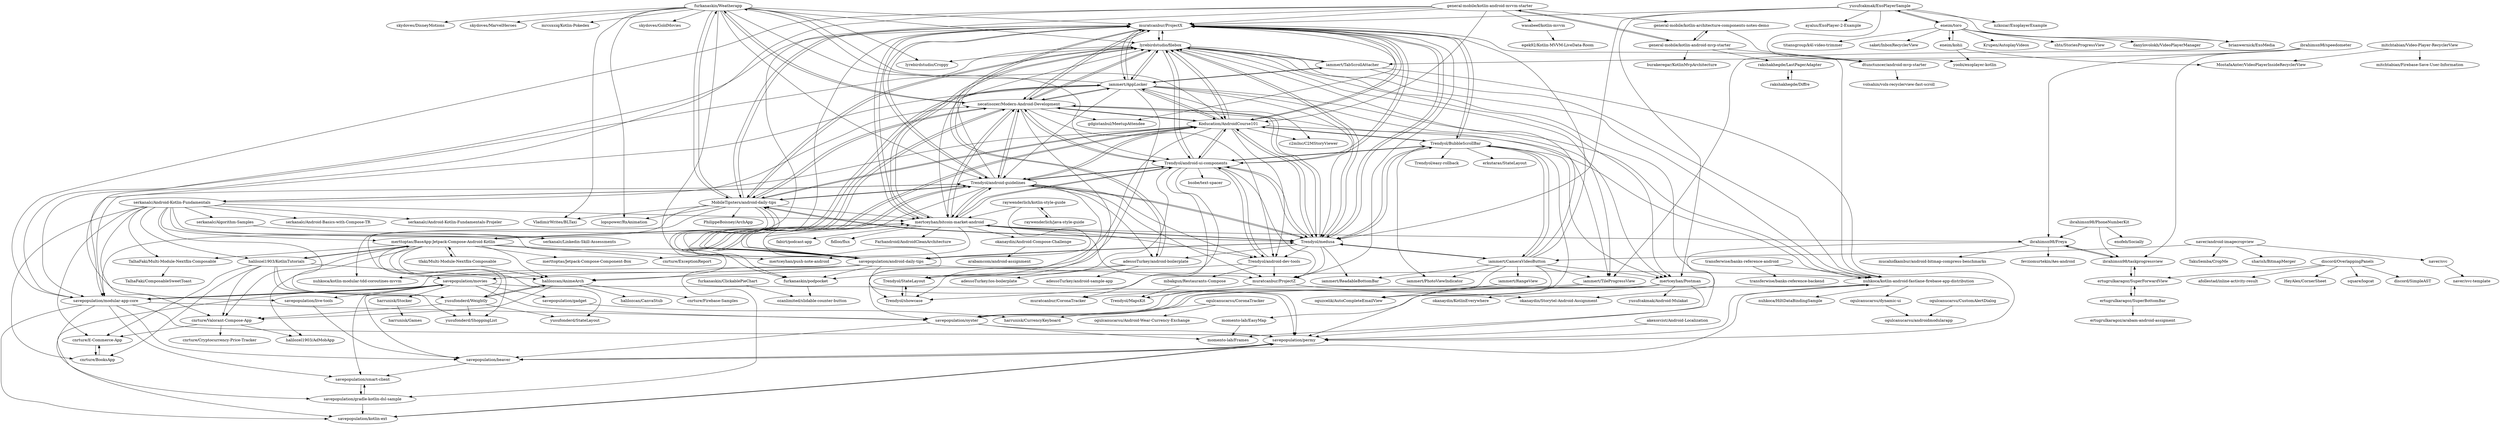 digraph G {
"furkanaskin/Weatherapp" -> "muratcanbur/ProjectX"
"furkanaskin/Weatherapp" -> "lyrebirdstudio/filebox"
"furkanaskin/Weatherapp" -> "necatisozer/Modern-Android-Development"
"furkanaskin/Weatherapp" -> "Koducation/AndroidCourse101"
"furkanaskin/Weatherapp" -> "MobileTipsters/android-daily-tips"
"furkanaskin/Weatherapp" -> "skydoves/GoldMovies" ["e"=1]
"furkanaskin/Weatherapp" -> "Trendyol/android-guidelines"
"furkanaskin/Weatherapp" -> "furkanaskin/podpocket"
"furkanaskin/Weatherapp" -> "lopspower/RxAnimation" ["e"=1]
"furkanaskin/Weatherapp" -> "VladimirWrites/BLTaxi" ["e"=1]
"furkanaskin/Weatherapp" -> "skydoves/DisneyMotions" ["e"=1]
"furkanaskin/Weatherapp" -> "lyrebirdstudio/Croppy" ["e"=1]
"furkanaskin/Weatherapp" -> "skydoves/MarvelHeroes" ["e"=1]
"furkanaskin/Weatherapp" -> "Trendyol/android-ui-components"
"furkanaskin/Weatherapp" -> "mrcsxsiq/Kotlin-Pokedex" ["e"=1]
"savepopulation/android-daily-tips" -> "savepopulation/modular-app-core"
"savepopulation/android-daily-tips" -> "MobileTipsters/android-daily-tips"
"savepopulation/android-daily-tips" -> "muratcanbur/ProjectX"
"savepopulation/android-daily-tips" -> "Trendyol/android-guidelines"
"savepopulation/android-daily-tips" -> "Koducation/AndroidCourse101"
"savepopulation/android-daily-tips" -> "Trendyol/medusa"
"savepopulation/android-daily-tips" -> "savepopulation/gradle-kotlin-dsl-sample"
"savepopulation/android-daily-tips" -> "furkanaskin/podpocket"
"savepopulation/android-daily-tips" -> "necatisozer/Modern-Android-Development"
"savepopulation/android-daily-tips" -> "savepopulation/movies"
"savepopulation/android-daily-tips" -> "iammert/AppLocker"
"savepopulation/android-daily-tips" -> "savepopulation/permy"
"savepopulation/android-daily-tips" -> "mertceyhan/bitcoin-market-android"
"savepopulation/android-daily-tips" -> "nuhkoca/kotlin-modular-tdd-coroutines-mvvm" ["e"=1]
"savepopulation/android-daily-tips" -> "nuhkoca/kotlin-android-fastlane-firebase-app-distribution"
"MobileTipsters/android-daily-tips" -> "Trendyol/medusa"
"MobileTipsters/android-daily-tips" -> "savepopulation/android-daily-tips"
"MobileTipsters/android-daily-tips" -> "muratcanbur/ProjectX"
"MobileTipsters/android-daily-tips" -> "lyrebirdstudio/filebox"
"MobileTipsters/android-daily-tips" -> "savepopulation/modular-app-core"
"MobileTipsters/android-daily-tips" -> "necatisozer/Modern-Android-Development"
"MobileTipsters/android-daily-tips" -> "Trendyol/android-guidelines"
"MobileTipsters/android-daily-tips" -> "nuhkoca/kotlin-modular-tdd-coroutines-mvvm" ["e"=1]
"MobileTipsters/android-daily-tips" -> "Koducation/AndroidCourse101"
"MobileTipsters/android-daily-tips" -> "mertceyhan/bitcoin-market-android"
"MobileTipsters/android-daily-tips" -> "savepopulation/movies"
"MobileTipsters/android-daily-tips" -> "PhilippeBoisney/ArchApp" ["e"=1]
"MobileTipsters/android-daily-tips" -> "furkanaskin/Weatherapp"
"MobileTipsters/android-daily-tips" -> "VladimirWrites/BLTaxi" ["e"=1]
"MobileTipsters/android-daily-tips" -> "lopspower/RxAnimation" ["e"=1]
"necatisozer/Modern-Android-Development" -> "muratcanbur/ProjectX"
"necatisozer/Modern-Android-Development" -> "Koducation/AndroidCourse101"
"necatisozer/Modern-Android-Development" -> "lyrebirdstudio/filebox"
"necatisozer/Modern-Android-Development" -> "Trendyol/android-guidelines"
"necatisozer/Modern-Android-Development" -> "Trendyol/medusa"
"necatisozer/Modern-Android-Development" -> "mertceyhan/bitcoin-market-android"
"necatisozer/Modern-Android-Development" -> "Trendyol/android-ui-components"
"necatisozer/Modern-Android-Development" -> "Trendyol/android-dev-tools"
"necatisozer/Modern-Android-Development" -> "MobileTipsters/android-daily-tips"
"necatisozer/Modern-Android-Development" -> "gdgistanbul/MeetupAttendee"
"necatisozer/Modern-Android-Development" -> "iammert/AppLocker"
"necatisozer/Modern-Android-Development" -> "Trendyol/StateLayout"
"necatisozer/Modern-Android-Development" -> "furkanaskin/Weatherapp"
"necatisozer/Modern-Android-Development" -> "savepopulation/android-daily-tips"
"necatisozer/Modern-Android-Development" -> "iammert/TileProgressView"
"Trendyol/android-guidelines" -> "Trendyol/android-ui-components"
"Trendyol/android-guidelines" -> "muratcanbur/ProjectX"
"Trendyol/android-guidelines" -> "Trendyol/medusa"
"Trendyol/android-guidelines" -> "necatisozer/Modern-Android-Development"
"Trendyol/android-guidelines" -> "Koducation/AndroidCourse101"
"Trendyol/android-guidelines" -> "mertceyhan/bitcoin-market-android"
"Trendyol/android-guidelines" -> "Trendyol/android-dev-tools"
"Trendyol/android-guidelines" -> "MobileTipsters/android-daily-tips"
"Trendyol/android-guidelines" -> "serkanalc/Android-Kotlin-Fundamentals"
"Trendyol/android-guidelines" -> "savepopulation/android-daily-tips"
"Trendyol/android-guidelines" -> "halilozcan/AnimeArch"
"Trendyol/android-guidelines" -> "adessoTurkey/android-boilerplate"
"Trendyol/android-guidelines" -> "lyrebirdstudio/filebox"
"Trendyol/android-guidelines" -> "Trendyol/showcase"
"Trendyol/android-guidelines" -> "muratcanbur/ProjectZ"
"akexorcist/Android-Localization" -> "savepopulation/permy"
"transferwise/banks-reference-android" -> "nuhkoca/kotlin-android-fastlane-firebase-app-distribution"
"transferwise/banks-reference-android" -> "transferwise/banks-reference-backend"
"merttoptas/BaseApp-Jetpack-Compose-Android-Kotlin" -> "halilozcan/AnimeArch"
"merttoptas/BaseApp-Jetpack-Compose-Android-Kotlin" -> "cnrture/Valorant-Compose-App"
"merttoptas/BaseApp-Jetpack-Compose-Android-Kotlin" -> "yusufonderd/Weightly"
"merttoptas/BaseApp-Jetpack-Compose-Android-Kotlin" -> "yusufonderd/ShoppingList"
"merttoptas/BaseApp-Jetpack-Compose-Android-Kotlin" -> "merttoptas/Jetpack-Compose-Component-Box"
"merttoptas/BaseApp-Jetpack-Compose-Android-Kotlin" -> "tfaki/Multi-Module-Nextflix-Composable"
"merttoptas/BaseApp-Jetpack-Compose-Android-Kotlin" -> "halilozel1903/KotlinTutorials"
"merttoptas/BaseApp-Jetpack-Compose-Android-Kotlin" -> "TalhaFaki/Multi-Module-Nextflix-Composable"
"merttoptas/BaseApp-Jetpack-Compose-Android-Kotlin" -> "yusufonderd/StateLayout"
"merttoptas/BaseApp-Jetpack-Compose-Android-Kotlin" -> "mertceyhan/bitcoin-market-android"
"merttoptas/BaseApp-Jetpack-Compose-Android-Kotlin" -> "cnrture/ExceptionReport"
"merttoptas/BaseApp-Jetpack-Compose-Android-Kotlin" -> "halilozel1903/AdMobApp"
"merttoptas/BaseApp-Jetpack-Compose-Android-Kotlin" -> "mertceyhan/push-note-android"
"tfaki/Multi-Module-Nextflix-Composable" -> "merttoptas/BaseApp-Jetpack-Compose-Android-Kotlin"
"tfaki/Multi-Module-Nextflix-Composable" -> "halilozcan/AnimeArch"
"eneim/toro" -> "eneim/kohii"
"eneim/toro" -> "Krupen/AutoplayVideos" ["e"=1]
"eneim/toro" -> "shts/StoriesProgressView" ["e"=1]
"eneim/toro" -> "danylovolokh/VideoPlayerManager" ["e"=1]
"eneim/toro" -> "yusufcakmak/ExoPlayerSample"
"eneim/toro" -> "brianwernick/ExoMedia" ["e"=1]
"eneim/toro" -> "titansgroup/k4l-video-trimmer" ["e"=1]
"eneim/toro" -> "saket/InboxRecyclerView" ["e"=1]
"naver/android-imagecropview" -> "naver/svc"
"naver/android-imagecropview" -> "iammert/CameraVideoButton"
"naver/android-imagecropview" -> "TakuSemba/CropMe" ["e"=1]
"naver/android-imagecropview" -> "sharish/BitmapMerger"
"cnrture/BooksApp" -> "cnrture/E-Commerce-App"
"serkanalc/Algorithm-Samples" -> "serkanalc/Linkedin-Skill-Assessments"
"serkanalc/Android-Kotlin-Fundamentals" -> "serkanalc/Algorithm-Samples"
"serkanalc/Android-Kotlin-Fundamentals" -> "cnrture/BooksApp"
"serkanalc/Android-Kotlin-Fundamentals" -> "yusufonderd/Weightly"
"serkanalc/Android-Kotlin-Fundamentals" -> "serkanalc/Linkedin-Skill-Assessments"
"serkanalc/Android-Kotlin-Fundamentals" -> "Trendyol/android-guidelines"
"serkanalc/Android-Kotlin-Fundamentals" -> "halilozcan/AnimeArch"
"serkanalc/Android-Kotlin-Fundamentals" -> "mertceyhan/bitcoin-market-android"
"serkanalc/Android-Kotlin-Fundamentals" -> "cnrture/Valorant-Compose-App"
"serkanalc/Android-Kotlin-Fundamentals" -> "merttoptas/BaseApp-Jetpack-Compose-Android-Kotlin"
"serkanalc/Android-Kotlin-Fundamentals" -> "serkanalc/Android-Basics-with-Compose-TR"
"serkanalc/Android-Kotlin-Fundamentals" -> "cnrture/E-Commerce-App"
"serkanalc/Android-Kotlin-Fundamentals" -> "halilozel1903/KotlinTutorials"
"serkanalc/Android-Kotlin-Fundamentals" -> "TalhaFaki/Multi-Module-Nextflix-Composable"
"serkanalc/Android-Kotlin-Fundamentals" -> "necatisozer/Modern-Android-Development"
"serkanalc/Android-Kotlin-Fundamentals" -> "serkanalc/Android-Kotlin-Fundamentals-Projeler"
"savepopulation/gradle-kotlin-dsl-sample" -> "savepopulation/smart-client"
"savepopulation/gradle-kotlin-dsl-sample" -> "savepopulation/kotlin-ext"
"Koducation/AndroidCourse101" -> "muratcanbur/ProjectX"
"Koducation/AndroidCourse101" -> "necatisozer/Modern-Android-Development"
"Koducation/AndroidCourse101" -> "lyrebirdstudio/filebox"
"Koducation/AndroidCourse101" -> "Trendyol/medusa"
"Koducation/AndroidCourse101" -> "Trendyol/android-guidelines"
"Koducation/AndroidCourse101" -> "iammert/AppLocker"
"Koducation/AndroidCourse101" -> "Trendyol/android-ui-components"
"Koducation/AndroidCourse101" -> "Trendyol/BubbleScrollBar"
"Koducation/AndroidCourse101" -> "furkanaskin/podpocket"
"Koducation/AndroidCourse101" -> "c2mInc/C2MStoryViewer" ["e"=1]
"Koducation/AndroidCourse101" -> "MobileTipsters/android-daily-tips"
"Koducation/AndroidCourse101" -> "savepopulation/android-daily-tips"
"Koducation/AndroidCourse101" -> "Trendyol/android-dev-tools"
"Koducation/AndroidCourse101" -> "savepopulation/modular-app-core"
"Koducation/AndroidCourse101" -> "nuhkoca/kotlin-android-fastlane-firebase-app-distribution"
"naver/svc" -> "naver/svc-template"
"yusufcakmak/ExoPlayerSample" -> "nzkozar/ExoplayerExample"
"yusufcakmak/ExoPlayerSample" -> "ayalus/ExoPlayer-2-Example"
"yusufcakmak/ExoPlayerSample" -> "brianwernick/ExoMedia" ["e"=1]
"yusufcakmak/ExoPlayerSample" -> "mertceyhan/Postman"
"yusufcakmak/ExoPlayerSample" -> "Trendyol/medusa"
"yusufcakmak/ExoPlayerSample" -> "yoobi/exoplayer-kotlin"
"yusufcakmak/ExoPlayerSample" -> "eneim/toro"
"yusufcakmak/ExoPlayerSample" -> "muratcanbur/ProjectX"
"Trendyol/StateLayout" -> "Trendyol/showcase"
"general-mobile/kotlin-architecture-components-notes-demo" -> "general-mobile/kotlin-android-mvp-starter"
"general-mobile/kotlin-architecture-components-notes-demo" -> "dtunctuncer/android-mvp-starter"
"mertceyhan/bitcoin-market-android" -> "fabirt/podcast-app" ["e"=1]
"mertceyhan/bitcoin-market-android" -> "muratcanbur/ProjectX"
"mertceyhan/bitcoin-market-android" -> "necatisozer/Modern-Android-Development"
"mertceyhan/bitcoin-market-android" -> "Trendyol/android-guidelines"
"mertceyhan/bitcoin-market-android" -> "Trendyol/android-dev-tools"
"mertceyhan/bitcoin-market-android" -> "lyrebirdstudio/filebox"
"mertceyhan/bitcoin-market-android" -> "Trendyol/android-ui-components"
"mertceyhan/bitcoin-market-android" -> "Trendyol/medusa"
"mertceyhan/bitcoin-market-android" -> "fidloo/flux" ["e"=1]
"mertceyhan/bitcoin-market-android" -> "okanaydin/Android-Compose-Challenge"
"mertceyhan/bitcoin-market-android" -> "ibrahimsn98/Freya"
"mertceyhan/bitcoin-market-android" -> "muratcanbur/ProjectZ"
"mertceyhan/bitcoin-market-android" -> "merttoptas/BaseApp-Jetpack-Compose-Android-Kotlin"
"mertceyhan/bitcoin-market-android" -> "mertceyhan/push-note-android"
"mertceyhan/bitcoin-market-android" -> "Farhandroid/AndroidCleanArchitecture" ["e"=1]
"eneim/kohii" -> "eneim/toro"
"eneim/kohii" -> "MostafaAnter/VideoPlayerInsideRecyclerView"
"eneim/kohii" -> "yoobi/exoplayer-kotlin"
"general-mobile/kotlin-android-mvvm-starter" -> "furkanaskin/podpocket"
"general-mobile/kotlin-android-mvvm-starter" -> "general-mobile/kotlin-android-mvp-starter"
"general-mobile/kotlin-android-mvvm-starter" -> "general-mobile/kotlin-architecture-components-notes-demo"
"general-mobile/kotlin-android-mvvm-starter" -> "savepopulation/modular-app-core"
"general-mobile/kotlin-android-mvvm-starter" -> "muratcanbur/ProjectX"
"general-mobile/kotlin-android-mvvm-starter" -> "savepopulation/live-tools"
"general-mobile/kotlin-android-mvvm-starter" -> "wasabeef/kotlin-mvvm"
"general-mobile/kotlin-android-mvvm-starter" -> "Koducation/AndroidCourse101"
"discord/OverlappingPanels" -> "discord/SimpleAST"
"discord/OverlappingPanels" -> "ertugrulkaragoz/SuperForwardView"
"discord/OverlappingPanels" -> "afollestad/inline-activity-result" ["e"=1]
"discord/OverlappingPanels" -> "HeyAlex/CornerSheet" ["e"=1]
"discord/OverlappingPanels" -> "square/logcat" ["e"=1]
"ertugrulkaragoz/SuperBottomBar" -> "ertugrulkaragoz/SuperForwardView"
"ertugrulkaragoz/SuperBottomBar" -> "ertugrulkaragoz/arabam-android-assigment"
"nuhkoca/kotlin-android-fastlane-firebase-app-distribution" -> "savepopulation/permy"
"nuhkoca/kotlin-android-fastlane-firebase-app-distribution" -> "savepopulation/oyster"
"nuhkoca/kotlin-android-fastlane-firebase-app-distribution" -> "ogulcanucarsu/dynamic-ui"
"nuhkoca/kotlin-android-fastlane-firebase-app-distribution" -> "nuhkoca/HiltDataBindingSample"
"nuhkoca/kotlin-android-fastlane-firebase-app-distribution" -> "savepopulation/beaver"
"iammert/AppLocker" -> "muratcanbur/ProjectX"
"iammert/AppLocker" -> "Koducation/AndroidCourse101"
"iammert/AppLocker" -> "lyrebirdstudio/filebox"
"iammert/AppLocker" -> "iammert/TabScrollAttacher"
"iammert/AppLocker" -> "nuhkoca/kotlin-android-fastlane-firebase-app-distribution"
"iammert/AppLocker" -> "mertceyhan/bitcoin-market-android"
"iammert/AppLocker" -> "necatisozer/Modern-Android-Development"
"iammert/AppLocker" -> "savepopulation/android-daily-tips"
"iammert/AppLocker" -> "Trendyol/medusa"
"iammert/AppLocker" -> "mertceyhan/Postman"
"iammert/AppLocker" -> "savepopulation/modular-app-core"
"iammert/AppLocker" -> "savepopulation/oyster"
"iammert/AppLocker" -> "c2mInc/C2MStoryViewer" ["e"=1]
"iammert/AppLocker" -> "furkanaskin/Weatherapp"
"iammert/AppLocker" -> "Trendyol/android-guidelines"
"Trendyol/medusa" -> "muratcanbur/ProjectX"
"Trendyol/medusa" -> "Trendyol/android-guidelines"
"Trendyol/medusa" -> "Trendyol/BubbleScrollBar"
"Trendyol/medusa" -> "Trendyol/android-ui-components"
"Trendyol/medusa" -> "Koducation/AndroidCourse101"
"Trendyol/medusa" -> "necatisozer/Modern-Android-Development"
"Trendyol/medusa" -> "MobileTipsters/android-daily-tips"
"Trendyol/medusa" -> "lyrebirdstudio/filebox"
"Trendyol/medusa" -> "mertceyhan/bitcoin-market-android"
"Trendyol/medusa" -> "Trendyol/android-dev-tools"
"Trendyol/medusa" -> "iammert/ReadableBottomBar" ["e"=1]
"Trendyol/medusa" -> "iammert/CameraVideoButton"
"Trendyol/medusa" -> "adessoTurkey/android-boilerplate"
"Trendyol/medusa" -> "savepopulation/android-daily-tips"
"Trendyol/medusa" -> "muratcanbur/ProjectZ"
"ibrahimsn98/PhoneNumberKit" -> "ibrahimsn98/Freya"
"ibrahimsn98/PhoneNumberKit" -> "ibrahimsn98/taskprogressview"
"ibrahimsn98/PhoneNumberKit" -> "enofeb/Socially"
"savepopulation/movies" -> "savepopulation/beaver"
"savepopulation/movies" -> "savepopulation/permy"
"savepopulation/movies" -> "savepopulation/modular-app-core"
"savepopulation/movies" -> "savepopulation/kotlin-ext"
"savepopulation/movies" -> "harrunisk/Stocker"
"savepopulation/movies" -> "savepopulation/oyster"
"savepopulation/movies" -> "savepopulation/smart-client"
"savepopulation/movies" -> "savepopulation/live-tools"
"savepopulation/movies" -> "savepopulation/gadget"
"raywenderlich/kotlin-style-guide" -> "raywenderlich/java-style-guide"
"raywenderlich/kotlin-style-guide" -> "mertceyhan/bitcoin-market-android"
"raywenderlich/kotlin-style-guide" -> "savepopulation/android-daily-tips"
"TalhaFaki/Multi-Module-Nextflix-Composable" -> "TalhaFaki/ComposableSweetToast"
"iammert/RangeView" -> "oguzcelik/AutoCompleteEmailView"
"lyrebirdstudio/filebox" -> "Koducation/AndroidCourse101"
"lyrebirdstudio/filebox" -> "muratcanbur/ProjectX"
"lyrebirdstudio/filebox" -> "necatisozer/Modern-Android-Development"
"lyrebirdstudio/filebox" -> "Trendyol/android-ui-components"
"lyrebirdstudio/filebox" -> "mertceyhan/bitcoin-market-android"
"lyrebirdstudio/filebox" -> "Trendyol/medusa"
"lyrebirdstudio/filebox" -> "iammert/AppLocker"
"lyrebirdstudio/filebox" -> "nuhkoca/kotlin-android-fastlane-firebase-app-distribution"
"lyrebirdstudio/filebox" -> "mertceyhan/Postman"
"lyrebirdstudio/filebox" -> "iammert/TabScrollAttacher"
"lyrebirdstudio/filebox" -> "MobileTipsters/android-daily-tips"
"lyrebirdstudio/filebox" -> "lyrebirdstudio/Croppy" ["e"=1]
"lyrebirdstudio/filebox" -> "iammert/TileProgressView"
"lyrebirdstudio/filebox" -> "savepopulation/modular-app-core"
"lyrebirdstudio/filebox" -> "savepopulation/permy"
"mitchtabian/Video-Player-RecyclerView" -> "MostafaAnter/VideoPlayerInsideRecyclerView"
"mitchtabian/Video-Player-RecyclerView" -> "mitchtabian/Firebase-Save-User-Information"
"cnrture/Valorant-Compose-App" -> "cnrture/E-Commerce-App"
"cnrture/Valorant-Compose-App" -> "halilozel1903/AdMobApp"
"cnrture/Valorant-Compose-App" -> "cnrture/Cryptocurrency-Price-Tracker"
"halilozel1903/KotlinTutorials" -> "cnrture/BooksApp"
"halilozel1903/KotlinTutorials" -> "cnrture/E-Commerce-App"
"halilozel1903/KotlinTutorials" -> "halilozcan/AnimeArch"
"halilozel1903/KotlinTutorials" -> "yusufonderd/ShoppingList"
"halilozel1903/KotlinTutorials" -> "cnrture/Valorant-Compose-App"
"halilozel1903/KotlinTutorials" -> "merttoptas/BaseApp-Jetpack-Compose-Android-Kotlin"
"halilozel1903/KotlinTutorials" -> "yusufonderd/Weightly"
"Trendyol/android-ui-components" -> "Trendyol/android-guidelines"
"Trendyol/android-ui-components" -> "Trendyol/showcase"
"Trendyol/android-ui-components" -> "Trendyol/StateLayout"
"Trendyol/android-ui-components" -> "Trendyol/medusa"
"Trendyol/android-ui-components" -> "muratcanbur/ProjectX"
"Trendyol/android-ui-components" -> "Trendyol/android-dev-tools"
"Trendyol/android-ui-components" -> "lyrebirdstudio/filebox"
"Trendyol/android-ui-components" -> "bsobe/text-spacer"
"Trendyol/android-ui-components" -> "muratcanbur/ProjectZ"
"Trendyol/android-ui-components" -> "mertceyhan/bitcoin-market-android"
"Trendyol/android-ui-components" -> "necatisozer/Modern-Android-Development"
"Trendyol/android-ui-components" -> "Koducation/AndroidCourse101"
"Trendyol/android-ui-components" -> "Trendyol/BubbleScrollBar"
"Trendyol/android-ui-components" -> "muratcanbur/CoronaTracker"
"okanaydin/Android-Compose-Challenge" -> "arabamcom/android-assignment"
"savepopulation/modular-app-core" -> "savepopulation/permy"
"savepopulation/modular-app-core" -> "savepopulation/kotlin-ext"
"savepopulation/modular-app-core" -> "savepopulation/beaver"
"savepopulation/modular-app-core" -> "savepopulation/movies"
"savepopulation/modular-app-core" -> "savepopulation/gradle-kotlin-dsl-sample"
"savepopulation/modular-app-core" -> "savepopulation/smart-client"
"savepopulation/modular-app-core" -> "savepopulation/oyster"
"harrunisk/Stocker" -> "harrunisk/Games"
"momento-lab/EasyMap" -> "momento-lab/Frames"
"mbakgun/Restaurants-Compose" -> "Trendyol/MapsKit"
"furkanaskin/podpocket" -> "ozanlimited/slidable-counter-button"
"iammert/TabScrollAttacher" -> "nuhkoca/kotlin-android-fastlane-firebase-app-distribution"
"iammert/TabScrollAttacher" -> "iammert/AppLocker"
"iammert/TabScrollAttacher" -> "lyrebirdstudio/filebox"
"iammert/TabScrollAttacher" -> "savepopulation/permy"
"wasabeef/kotlin-mvvm" -> "egek92/Kotlin-MVVM-LiveData-Room"
"rakshakhegde/LastPagerAdapter" -> "rakshakhegde/Diffre"
"Trendyol/BubbleScrollBar" -> "oguzcelik/AutoCompleteEmailView"
"Trendyol/BubbleScrollBar" -> "Trendyol/medusa"
"Trendyol/BubbleScrollBar" -> "erkutaras/StateLayout"
"Trendyol/BubbleScrollBar" -> "muratcanbur/ProjectX"
"Trendyol/BubbleScrollBar" -> "iammert/CameraVideoButton"
"Trendyol/BubbleScrollBar" -> "Trendyol/easy-rollback" ["e"=1]
"Trendyol/BubbleScrollBar" -> "Trendyol/android-ui-components"
"Trendyol/BubbleScrollBar" -> "mertceyhan/Postman"
"Trendyol/BubbleScrollBar" -> "iammert/PhotoViewIndicator"
"Trendyol/BubbleScrollBar" -> "Koducation/AndroidCourse101"
"Trendyol/showcase" -> "Trendyol/StateLayout"
"ertugrulkaragoz/SuperForwardView" -> "ibrahimsn98/taskprogressview"
"ertugrulkaragoz/SuperForwardView" -> "ertugrulkaragoz/SuperBottomBar"
"iammert/TileProgressView" -> "muratcanbur/CoronaTracker"
"iammert/TileProgressView" -> "savepopulation/permy"
"ibrahimsn98/speedometer" -> "ibrahimsn98/taskprogressview"
"ibrahimsn98/speedometer" -> "ibrahimsn98/Freya"
"ibrahimsn98/speedometer" -> "iammert/TileProgressView"
"ibrahimsn98/speedometer" -> "iammert/TabScrollAttacher"
"ibrahimsn98/taskprogressview" -> "ertugrulkaragoz/SuperForwardView"
"ibrahimsn98/taskprogressview" -> "ibrahimsn98/Freya"
"cnrture/E-Commerce-App" -> "cnrture/BooksApp"
"muratcanbur/ProjectX" -> "Koducation/AndroidCourse101"
"muratcanbur/ProjectX" -> "Trendyol/android-guidelines"
"muratcanbur/ProjectX" -> "necatisozer/Modern-Android-Development"
"muratcanbur/ProjectX" -> "Trendyol/medusa"
"muratcanbur/ProjectX" -> "Trendyol/android-ui-components"
"muratcanbur/ProjectX" -> "lyrebirdstudio/filebox"
"muratcanbur/ProjectX" -> "gdgistanbul/MeetupAttendee"
"muratcanbur/ProjectX" -> "mertceyhan/bitcoin-market-android"
"muratcanbur/ProjectX" -> "adessoTurkey/android-boilerplate"
"muratcanbur/ProjectX" -> "Trendyol/BubbleScrollBar"
"muratcanbur/ProjectX" -> "savepopulation/modular-app-core"
"muratcanbur/ProjectX" -> "muratcanbur/ProjectZ"
"muratcanbur/ProjectX" -> "iammert/AppLocker"
"muratcanbur/ProjectX" -> "nuhkoca/kotlin-android-fastlane-firebase-app-distribution"
"muratcanbur/ProjectX" -> "MobileTipsters/android-daily-tips"
"furkanaskin/ClickablePieChart" -> "ozanlimited/slidable-counter-button"
"rakshakhegde/Diffre" -> "rakshakhegde/LastPagerAdapter"
"general-mobile/kotlin-android-mvp-starter" -> "general-mobile/kotlin-architecture-components-notes-demo"
"general-mobile/kotlin-android-mvp-starter" -> "dtunctuncer/android-mvp-starter"
"general-mobile/kotlin-android-mvp-starter" -> "general-mobile/kotlin-android-mvvm-starter"
"general-mobile/kotlin-android-mvp-starter" -> "rakshakhegde/LastPagerAdapter"
"general-mobile/kotlin-android-mvp-starter" -> "burakeregar/KotlinMvpArchitecture" ["e"=1]
"raywenderlich/java-style-guide" -> "raywenderlich/kotlin-style-guide"
"savepopulation/oyster" -> "savepopulation/permy"
"savepopulation/oyster" -> "savepopulation/beaver"
"savepopulation/oyster" -> "nuhkoca/kotlin-android-fastlane-firebase-app-distribution"
"savepopulation/oyster" -> "momento-lab/Frames"
"yusufonderd/Weightly" -> "cnrture/Valorant-Compose-App"
"yusufonderd/Weightly" -> "halilozcan/AnimeArch"
"yusufonderd/Weightly" -> "yusufonderd/StateLayout"
"yusufonderd/Weightly" -> "yusufonderd/ShoppingList"
"iammert/CameraVideoButton" -> "Trendyol/BubbleScrollBar"
"iammert/CameraVideoButton" -> "iammert/PhotoViewIndicator"
"iammert/CameraVideoButton" -> "mertceyhan/Postman"
"iammert/CameraVideoButton" -> "muratcanbur/ProjectX"
"iammert/CameraVideoButton" -> "Trendyol/medusa"
"iammert/CameraVideoButton" -> "iammert/TileProgressView"
"iammert/CameraVideoButton" -> "iammert/RangeView"
"iammert/CameraVideoButton" -> "oguzcelik/AutoCompleteEmailView"
"iammert/CameraVideoButton" -> "lyrebirdstudio/filebox"
"iammert/CameraVideoButton" -> "savepopulation/oyster"
"iammert/CameraVideoButton" -> "iammert/ReadableBottomBar" ["e"=1]
"mertceyhan/Postman" -> "momento-lab/Frames"
"mertceyhan/Postman" -> "momento-lab/EasyMap"
"mertceyhan/Postman" -> "savepopulation/oyster"
"mertceyhan/Postman" -> "yusufcakmak/Android-Mulakat" ["e"=1]
"mertceyhan/Postman" -> "okanaydin/KotlinEverywhere"
"ibrahimsn98/Freya" -> "ibrahimsn98/taskprogressview"
"ibrahimsn98/Freya" -> "mucahidkambur/android-bitmap-compress-benchmarks"
"ibrahimsn98/Freya" -> "okanaydin/Storytel-Android-Assignment"
"ibrahimsn98/Freya" -> "fevziomurtekin/Aes-android"
"halilozcan/AnimeArch" -> "cnrture/Valorant-Compose-App"
"halilozcan/AnimeArch" -> "yusufonderd/Weightly"
"halilozcan/AnimeArch" -> "halilozcan/CanvaStub"
"halilozcan/AnimeArch" -> "cnrture/Firebase-Samples"
"adessoTurkey/android-boilerplate" -> "adessoTurkey/android-sample-app"
"adessoTurkey/android-boilerplate" -> "muratcanbur/ProjectX"
"adessoTurkey/android-boilerplate" -> "Trendyol/showcase"
"adessoTurkey/android-boilerplate" -> "adessoTurkey/ios-boilerplate"
"Trendyol/android-dev-tools" -> "muratcanbur/ProjectZ"
"Trendyol/android-dev-tools" -> "mbakgun/Restaurants-Compose"
"Trendyol/android-dev-tools" -> "Trendyol/StateLayout"
"Trendyol/android-dev-tools" -> "Trendyol/android-ui-components"
"savepopulation/smart-client" -> "savepopulation/gradle-kotlin-dsl-sample"
"muratcanbur/ProjectZ" -> "okanaydin/Storytel-Android-Assignment"
"muratcanbur/ProjectZ" -> "Trendyol/MapsKit"
"savepopulation/kotlin-ext" -> "savepopulation/permy"
"savepopulation/permy" -> "savepopulation/beaver"
"savepopulation/permy" -> "savepopulation/kotlin-ext"
"dtunctuncer/android-mvp-starter" -> "volsahin/volx-recyclerview-fast-scroll"
"savepopulation/live-tools" -> "savepopulation/beaver"
"ogulcanucarsu/dynamic-ui" -> "ogulcanucarsu/androidmodularapp"
"savepopulation/beaver" -> "savepopulation/permy"
"savepopulation/beaver" -> "savepopulation/smart-client"
"ogulcanucarsu/CoronaTracker" -> "harrunisk/CurrencyKeyboard"
"ogulcanucarsu/CoronaTracker" -> "ogulcanucarsu/Android-Wear-Currency-Exchange"
"ogulcanucarsu/CustomAlertDialog" -> "ogulcanucarsu/androidmodularapp"
"savepopulation/gadget" -> "harrunisk/CurrencyKeyboard"
"furkanaskin/Weatherapp" ["l"="47.676,-4.409"]
"muratcanbur/ProjectX" ["l"="47.719,-4.415"]
"lyrebirdstudio/filebox" ["l"="47.73,-4.428"]
"necatisozer/Modern-Android-Development" ["l"="47.714,-4.401"]
"Koducation/AndroidCourse101" ["l"="47.709,-4.427"]
"MobileTipsters/android-daily-tips" ["l"="47.698,-4.413"]
"skydoves/GoldMovies" ["l"="51.155,-5.064"]
"Trendyol/android-guidelines" ["l"="47.703,-4.388"]
"furkanaskin/podpocket" ["l"="47.655,-4.445"]
"lopspower/RxAnimation" ["l"="51.207,-4.956"]
"VladimirWrites/BLTaxi" ["l"="48.13,-3.218"]
"skydoves/DisneyMotions" ["l"="48.081,-3.272"]
"lyrebirdstudio/Croppy" ["l"="51.328,-4.948"]
"skydoves/MarvelHeroes" ["l"="48.083,-3.293"]
"Trendyol/android-ui-components" ["l"="47.73,-4.395"]
"mrcsxsiq/Kotlin-Pokedex" ["l"="48.057,-3.268"]
"savepopulation/android-daily-tips" ["l"="47.693,-4.431"]
"savepopulation/modular-app-core" ["l"="47.691,-4.457"]
"Trendyol/medusa" ["l"="47.737,-4.411"]
"savepopulation/gradle-kotlin-dsl-sample" ["l"="47.668,-4.463"]
"savepopulation/movies" ["l"="47.678,-4.473"]
"iammert/AppLocker" ["l"="47.718,-4.441"]
"savepopulation/permy" ["l"="47.71,-4.467"]
"mertceyhan/bitcoin-market-android" ["l"="47.719,-4.377"]
"nuhkoca/kotlin-modular-tdd-coroutines-mvvm" ["l"="48.119,-3.362"]
"nuhkoca/kotlin-android-fastlane-firebase-app-distribution" ["l"="47.718,-4.476"]
"PhilippeBoisney/ArchApp" ["l"="48.041,-3.276"]
"Trendyol/android-dev-tools" ["l"="47.737,-4.377"]
"gdgistanbul/MeetupAttendee" ["l"="47.757,-4.399"]
"Trendyol/StateLayout" ["l"="47.725,-4.363"]
"iammert/TileProgressView" ["l"="47.766,-4.427"]
"serkanalc/Android-Kotlin-Fundamentals" ["l"="47.674,-4.329"]
"halilozcan/AnimeArch" ["l"="47.699,-4.312"]
"adessoTurkey/android-boilerplate" ["l"="47.688,-4.381"]
"Trendyol/showcase" ["l"="47.706,-4.363"]
"muratcanbur/ProjectZ" ["l"="47.75,-4.385"]
"akexorcist/Android-Localization" ["l"="47.694,-4.527"]
"transferwise/banks-reference-android" ["l"="47.718,-4.551"]
"transferwise/banks-reference-backend" ["l"="47.715,-4.58"]
"merttoptas/BaseApp-Jetpack-Compose-Android-Kotlin" ["l"="47.698,-4.296"]
"cnrture/Valorant-Compose-App" ["l"="47.676,-4.3"]
"yusufonderd/Weightly" ["l"="47.686,-4.288"]
"yusufonderd/ShoppingList" ["l"="47.676,-4.264"]
"merttoptas/Jetpack-Compose-Component-Box" ["l"="47.718,-4.251"]
"tfaki/Multi-Module-Nextflix-Composable" ["l"="47.719,-4.276"]
"halilozel1903/KotlinTutorials" ["l"="47.668,-4.291"]
"TalhaFaki/Multi-Module-Nextflix-Composable" ["l"="47.651,-4.277"]
"yusufonderd/StateLayout" ["l"="47.701,-4.268"]
"cnrture/ExceptionReport" ["l"="47.698,-4.253"]
"halilozel1903/AdMobApp" ["l"="47.687,-4.272"]
"mertceyhan/push-note-android" ["l"="47.715,-4.329"]
"eneim/toro" ["l"="47.856,-4.32"]
"eneim/kohii" ["l"="47.892,-4.305"]
"Krupen/AutoplayVideos" ["l"="52.338,-2.562"]
"shts/StoriesProgressView" ["l"="52.377,-2.294"]
"danylovolokh/VideoPlayerManager" ["l"="48.374,1.028"]
"yusufcakmak/ExoPlayerSample" ["l"="47.812,-4.368"]
"brianwernick/ExoMedia" ["l"="48.422,0.786"]
"titansgroup/k4l-video-trimmer" ["l"="50.927,1.684"]
"saket/InboxRecyclerView" ["l"="48.213,-3.154"]
"naver/android-imagecropview" ["l"="47.816,-4.541"]
"naver/svc" ["l"="47.824,-4.581"]
"iammert/CameraVideoButton" ["l"="47.762,-4.461"]
"TakuSemba/CropMe" ["l"="52.394,-2.172"]
"sharish/BitmapMerger" ["l"="47.848,-4.564"]
"cnrture/BooksApp" ["l"="47.64,-4.297"]
"cnrture/E-Commerce-App" ["l"="47.655,-4.304"]
"serkanalc/Algorithm-Samples" ["l"="47.628,-4.315"]
"serkanalc/Linkedin-Skill-Assessments" ["l"="47.635,-4.329"]
"serkanalc/Android-Basics-with-Compose-TR" ["l"="47.647,-4.337"]
"serkanalc/Android-Kotlin-Fundamentals-Projeler" ["l"="47.651,-4.321"]
"savepopulation/smart-client" ["l"="47.674,-4.485"]
"savepopulation/kotlin-ext" ["l"="47.693,-4.476"]
"Trendyol/BubbleScrollBar" ["l"="47.75,-4.437"]
"c2mInc/C2MStoryViewer" ["l"="52.39,-2.208"]
"naver/svc-template" ["l"="47.83,-4.604"]
"nzkozar/ExoplayerExample" ["l"="47.846,-4.364"]
"ayalus/ExoPlayer-2-Example" ["l"="47.821,-4.333"]
"mertceyhan/Postman" ["l"="47.778,-4.444"]
"yoobi/exoplayer-kotlin" ["l"="47.872,-4.344"]
"general-mobile/kotlin-architecture-components-notes-demo" ["l"="47.596,-4.504"]
"general-mobile/kotlin-android-mvp-starter" ["l"="47.577,-4.493"]
"dtunctuncer/android-mvp-starter" ["l"="47.569,-4.525"]
"fabirt/podcast-app" ["l"="48.293,-3.528"]
"fidloo/flux" ["l"="48.289,-3.569"]
"okanaydin/Android-Compose-Challenge" ["l"="47.746,-4.329"]
"ibrahimsn98/Freya" ["l"="47.832,-4.409"]
"Farhandroid/AndroidCleanArchitecture" ["l"="48.275,-3.556"]
"MostafaAnter/VideoPlayerInsideRecyclerView" ["l"="47.929,-4.276"]
"general-mobile/kotlin-android-mvvm-starter" ["l"="47.632,-4.464"]
"savepopulation/live-tools" ["l"="47.656,-4.489"]
"wasabeef/kotlin-mvvm" ["l"="47.575,-4.444"]
"discord/OverlappingPanels" ["l"="47.98,-4.425"]
"discord/SimpleAST" ["l"="48.015,-4.427"]
"ertugrulkaragoz/SuperForwardView" ["l"="47.923,-4.425"]
"afollestad/inline-activity-result" ["l"="51.084,-4.801"]
"HeyAlex/CornerSheet" ["l"="51.218,-5.013"]
"square/logcat" ["l"="48.265,-3.345"]
"ertugrulkaragoz/SuperBottomBar" ["l"="47.941,-4.441"]
"ertugrulkaragoz/arabam-android-assigment" ["l"="47.956,-4.457"]
"savepopulation/oyster" ["l"="47.733,-4.473"]
"ogulcanucarsu/dynamic-ui" ["l"="47.735,-4.523"]
"nuhkoca/HiltDataBindingSample" ["l"="47.721,-4.507"]
"savepopulation/beaver" ["l"="47.697,-4.488"]
"iammert/TabScrollAttacher" ["l"="47.742,-4.457"]
"iammert/ReadableBottomBar" ["l"="51.29,-5.038"]
"ibrahimsn98/PhoneNumberKit" ["l"="47.876,-4.441"]
"ibrahimsn98/taskprogressview" ["l"="47.873,-4.42"]
"enofeb/Socially" ["l"="47.897,-4.459"]
"harrunisk/Stocker" ["l"="47.66,-4.519"]
"savepopulation/gadget" ["l"="47.62,-4.48"]
"raywenderlich/kotlin-style-guide" ["l"="47.636,-4.392"]
"raywenderlich/java-style-guide" ["l"="47.602,-4.381"]
"TalhaFaki/ComposableSweetToast" ["l"="47.627,-4.251"]
"iammert/RangeView" ["l"="47.793,-4.505"]
"oguzcelik/AutoCompleteEmailView" ["l"="47.779,-4.484"]
"mitchtabian/Video-Player-RecyclerView" ["l"="47.959,-4.253"]
"mitchtabian/Firebase-Save-User-Information" ["l"="47.976,-4.24"]
"cnrture/Cryptocurrency-Price-Tracker" ["l"="47.66,-4.263"]
"bsobe/text-spacer" ["l"="47.753,-4.361"]
"muratcanbur/CoronaTracker" ["l"="47.774,-4.4"]
"arabamcom/android-assignment" ["l"="47.763,-4.305"]
"harrunisk/Games" ["l"="47.652,-4.544"]
"momento-lab/EasyMap" ["l"="47.802,-4.475"]
"momento-lab/Frames" ["l"="47.778,-4.472"]
"mbakgun/Restaurants-Compose" ["l"="47.769,-4.341"]
"Trendyol/MapsKit" ["l"="47.774,-4.361"]
"ozanlimited/slidable-counter-button" ["l"="47.63,-4.496"]
"egek92/Kotlin-MVVM-LiveData-Room" ["l"="47.544,-4.435"]
"rakshakhegde/LastPagerAdapter" ["l"="47.521,-4.517"]
"rakshakhegde/Diffre" ["l"="47.493,-4.529"]
"erkutaras/StateLayout" ["l"="47.8,-4.452"]
"Trendyol/easy-rollback" ["l"="10.347,-11.076"]
"iammert/PhotoViewIndicator" ["l"="47.759,-4.491"]
"ibrahimsn98/speedometer" ["l"="47.817,-4.432"]
"furkanaskin/ClickablePieChart" ["l"="47.616,-4.532"]
"burakeregar/KotlinMvpArchitecture" ["l"="47.119,-2.803"]
"yusufcakmak/Android-Mulakat" ["l"="22.549,-23.494"]
"okanaydin/KotlinEverywhere" ["l"="47.822,-4.465"]
"mucahidkambur/android-bitmap-compress-benchmarks" ["l"="47.853,-4.399"]
"okanaydin/Storytel-Android-Assignment" ["l"="47.798,-4.395"]
"fevziomurtekin/Aes-android" ["l"="47.853,-4.413"]
"halilozcan/CanvaStub" ["l"="47.721,-4.303"]
"cnrture/Firebase-Samples" ["l"="47.733,-4.292"]
"adessoTurkey/android-sample-app" ["l"="47.668,-4.361"]
"adessoTurkey/ios-boilerplate" ["l"="47.651,-4.365"]
"volsahin/volx-recyclerview-fast-scroll" ["l"="47.555,-4.551"]
"ogulcanucarsu/androidmodularapp" ["l"="47.746,-4.549"]
"ogulcanucarsu/CoronaTracker" ["l"="47.547,-4.472"]
"harrunisk/CurrencyKeyboard" ["l"="47.58,-4.472"]
"ogulcanucarsu/Android-Wear-Currency-Exchange" ["l"="47.524,-4.471"]
"ogulcanucarsu/CustomAlertDialog" ["l"="47.753,-4.571"]
}